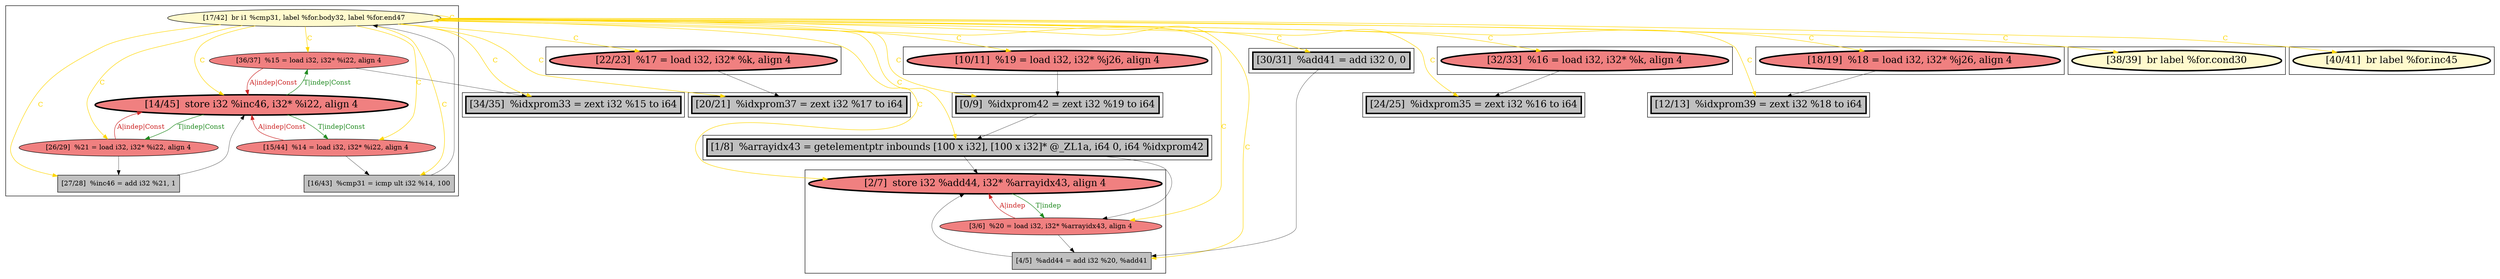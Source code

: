 
digraph G {



node1203->node1195 [style=solid,color=gold,label="C",penwidth=1.0,fontcolor=gold ]
node1203->node1200 [style=solid,color=gold,label="C",penwidth=1.0,fontcolor=gold ]
node1203->node1203 [style=solid,color=gold,label="C",penwidth=1.0,fontcolor=gold ]
node1203->node1204 [style=solid,color=gold,label="C",penwidth=1.0,fontcolor=gold ]
node1206->node1205 [style=solid,color=forestgreen,label="T|indep",penwidth=1.0,fontcolor=forestgreen ]
node1205->node1206 [style=solid,color=firebrick3,label="A|indep",penwidth=1.0,fontcolor=firebrick3 ]
node1198->node1201 [style=solid,color=forestgreen,label="T|indep|Const",penwidth=1.0,fontcolor=forestgreen ]
node1203->node1196 [style=solid,color=gold,label="C",penwidth=1.0,fontcolor=gold ]
node1203->node1212 [style=solid,color=gold,label="C",penwidth=1.0,fontcolor=gold ]
node1190->node1210 [style=solid,color=black,label="",penwidth=0.5,fontcolor=black ]
node1198->node1202 [style=solid,color=forestgreen,label="T|indep|Const",penwidth=1.0,fontcolor=forestgreen ]
node1203->node1192 [style=solid,color=gold,label="C",penwidth=1.0,fontcolor=gold ]
node1203->node1210 [style=solid,color=gold,label="C",penwidth=1.0,fontcolor=gold ]
node1205->node1207 [style=solid,color=black,label="",penwidth=0.5,fontcolor=black ]
node1203->node1193 [style=solid,color=gold,label="C",penwidth=1.0,fontcolor=gold ]
node1203->node1202 [style=solid,color=gold,label="C",penwidth=1.0,fontcolor=gold ]
node1203->node1199 [style=solid,color=gold,label="C",penwidth=1.0,fontcolor=gold ]
node1200->node1208 [style=solid,color=black,label="",penwidth=0.5,fontcolor=black ]
node1203->node1194 [style=solid,color=gold,label="C",penwidth=1.0,fontcolor=gold ]
node1212->node1207 [style=solid,color=black,label="",penwidth=0.5,fontcolor=black ]
node1203->node1205 [style=solid,color=gold,label="C",penwidth=1.0,fontcolor=gold ]
node1210->node1206 [style=solid,color=black,label="",penwidth=0.5,fontcolor=black ]
node1203->node1190 [style=solid,color=gold,label="C",penwidth=1.0,fontcolor=gold ]
node1201->node1198 [style=solid,color=firebrick3,label="A|indep|Const",penwidth=1.0,fontcolor=firebrick3 ]
node1203->node1191 [style=solid,color=gold,label="C",penwidth=1.0,fontcolor=gold ]
node1203->node1208 [style=solid,color=gold,label="C",penwidth=1.0,fontcolor=gold ]
node1203->node1207 [style=solid,color=gold,label="C",penwidth=1.0,fontcolor=gold ]
node1203->node1211 [style=solid,color=gold,label="C",penwidth=1.0,fontcolor=gold ]
node1203->node1209 [style=solid,color=gold,label="C",penwidth=1.0,fontcolor=gold ]
node1211->node1196 [style=solid,color=black,label="",penwidth=0.5,fontcolor=black ]
node1195->node1194 [style=solid,color=black,label="",penwidth=0.5,fontcolor=black ]
node1210->node1205 [style=solid,color=black,label="",penwidth=0.5,fontcolor=black ]
node1198->node1200 [style=solid,color=forestgreen,label="T|indep|Const",penwidth=1.0,fontcolor=forestgreen ]
node1203->node1206 [style=solid,color=gold,label="C",penwidth=1.0,fontcolor=gold ]
node1201->node1204 [style=solid,color=black,label="",penwidth=0.5,fontcolor=black ]
node1203->node1198 [style=solid,color=gold,label="C",penwidth=1.0,fontcolor=gold ]
node1200->node1198 [style=solid,color=firebrick3,label="A|indep|Const",penwidth=1.0,fontcolor=firebrick3 ]
node1202->node1198 [style=solid,color=firebrick3,label="A|indep|Const",penwidth=1.0,fontcolor=firebrick3 ]
node1191->node1190 [style=solid,color=black,label="",penwidth=0.5,fontcolor=black ]
node1202->node1199 [style=solid,color=black,label="",penwidth=0.5,fontcolor=black ]
node1199->node1203 [style=solid,color=black,label="",penwidth=0.5,fontcolor=black ]
node1204->node1198 [style=solid,color=black,label="",penwidth=0.5,fontcolor=black ]
node1207->node1206 [style=solid,color=black,label="",penwidth=0.5,fontcolor=black ]
node1203->node1197 [style=solid,color=gold,label="C",penwidth=1.0,fontcolor=gold ]
node1193->node1192 [style=solid,color=black,label="",penwidth=0.5,fontcolor=black ]
node1203->node1201 [style=solid,color=gold,label="C",penwidth=1.0,fontcolor=gold ]


subgraph cluster13 {


node1211 [penwidth=3.0,fontsize=20,fillcolor=lightcoral,label="[32/33]  %16 = load i32, i32* %k, align 4",shape=ellipse,style=filled ]



}

subgraph cluster11 {


node1209 [penwidth=3.0,fontsize=20,fillcolor=lemonchiffon,label="[38/39]  br label %for.cond30",shape=ellipse,style=filled ]



}

subgraph cluster10 {


node1208 [penwidth=3.0,fontsize=20,fillcolor=grey,label="[34/35]  %idxprom33 = zext i32 %15 to i64",shape=rectangle,style=filled ]



}

subgraph cluster9 {


node1207 [fillcolor=grey,label="[4/5]  %add44 = add i32 %20, %add41",shape=rectangle,style=filled ]
node1205 [fillcolor=lightcoral,label="[3/6]  %20 = load i32, i32* %arrayidx43, align 4",shape=ellipse,style=filled ]
node1206 [penwidth=3.0,fontsize=20,fillcolor=lightcoral,label="[2/7]  store i32 %add44, i32* %arrayidx43, align 4",shape=ellipse,style=filled ]



}

subgraph cluster8 {


node1204 [fillcolor=grey,label="[27/28]  %inc46 = add i32 %21, 1",shape=rectangle,style=filled ]
node1198 [penwidth=3.0,fontsize=20,fillcolor=lightcoral,label="[14/45]  store i32 %inc46, i32* %i22, align 4",shape=ellipse,style=filled ]
node1200 [fillcolor=lightcoral,label="[36/37]  %15 = load i32, i32* %i22, align 4",shape=ellipse,style=filled ]
node1201 [fillcolor=lightcoral,label="[26/29]  %21 = load i32, i32* %i22, align 4",shape=ellipse,style=filled ]
node1199 [fillcolor=grey,label="[16/43]  %cmp31 = icmp ult i32 %14, 100",shape=rectangle,style=filled ]
node1202 [fillcolor=lightcoral,label="[15/44]  %14 = load i32, i32* %i22, align 4",shape=ellipse,style=filled ]
node1203 [fillcolor=lemonchiffon,label="[17/42]  br i1 %cmp31, label %for.body32, label %for.end47",shape=ellipse,style=filled ]



}

subgraph cluster7 {


node1197 [penwidth=3.0,fontsize=20,fillcolor=lemonchiffon,label="[40/41]  br label %for.inc45",shape=ellipse,style=filled ]



}

subgraph cluster14 {


node1212 [penwidth=3.0,fontsize=20,fillcolor=grey,label="[30/31]  %add41 = add i32 0, 0",shape=rectangle,style=filled ]



}

subgraph cluster6 {


node1196 [penwidth=3.0,fontsize=20,fillcolor=grey,label="[24/25]  %idxprom35 = zext i32 %16 to i64",shape=rectangle,style=filled ]



}

subgraph cluster0 {


node1190 [penwidth=3.0,fontsize=20,fillcolor=grey,label="[0/9]  %idxprom42 = zext i32 %19 to i64",shape=rectangle,style=filled ]



}

subgraph cluster12 {


node1210 [penwidth=3.0,fontsize=20,fillcolor=grey,label="[1/8]  %arrayidx43 = getelementptr inbounds [100 x i32], [100 x i32]* @_ZL1a, i64 0, i64 %idxprom42",shape=rectangle,style=filled ]



}

subgraph cluster5 {


node1195 [penwidth=3.0,fontsize=20,fillcolor=lightcoral,label="[22/23]  %17 = load i32, i32* %k, align 4",shape=ellipse,style=filled ]



}

subgraph cluster1 {


node1191 [penwidth=3.0,fontsize=20,fillcolor=lightcoral,label="[10/11]  %19 = load i32, i32* %j26, align 4",shape=ellipse,style=filled ]



}

subgraph cluster2 {


node1192 [penwidth=3.0,fontsize=20,fillcolor=grey,label="[12/13]  %idxprom39 = zext i32 %18 to i64",shape=rectangle,style=filled ]



}

subgraph cluster3 {


node1193 [penwidth=3.0,fontsize=20,fillcolor=lightcoral,label="[18/19]  %18 = load i32, i32* %j26, align 4",shape=ellipse,style=filled ]



}

subgraph cluster4 {


node1194 [penwidth=3.0,fontsize=20,fillcolor=grey,label="[20/21]  %idxprom37 = zext i32 %17 to i64",shape=rectangle,style=filled ]



}

}
